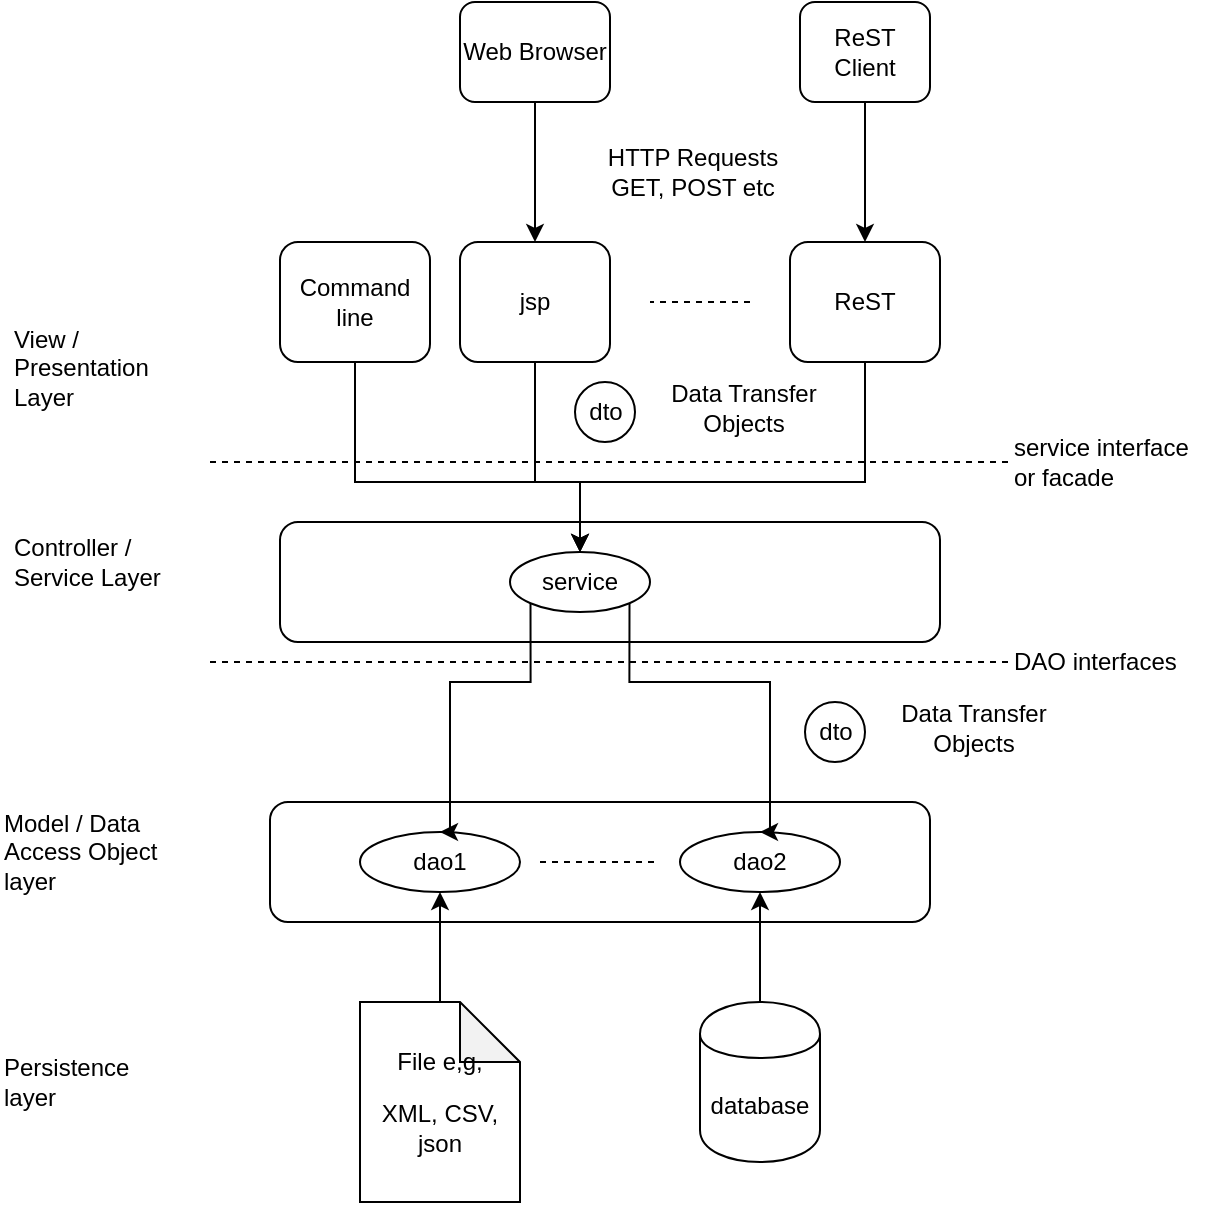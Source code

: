 <mxfile version="12.1.3" type="device" pages="1"><diagram name="Page-1" id="c5aeMv0UWxTvLhuXT4tQ"><mxGraphModel dx="1378" dy="849" grid="1" gridSize="10" guides="1" tooltips="1" connect="1" arrows="1" fold="1" page="1" pageScale="1" pageWidth="827" pageHeight="1169" math="0" shadow="0"><root><mxCell id="0"/><mxCell id="1" parent="0"/><mxCell id="i0VakWpmVmqpAbf0W5---4" value="" style="rounded=1;whiteSpace=wrap;html=1;" parent="1" vertex="1"><mxGeometry x="250" y="420" width="330" height="60" as="geometry"/></mxCell><mxCell id="i0VakWpmVmqpAbf0W5---11" style="edgeStyle=orthogonalEdgeStyle;rounded=0;orthogonalLoop=1;jettySize=auto;html=1;exitX=0.5;exitY=0;exitDx=0;exitDy=0;entryX=0.5;entryY=1;entryDx=0;entryDy=0;" parent="1" source="i0VakWpmVmqpAbf0W5---1" target="i0VakWpmVmqpAbf0W5---6" edge="1"><mxGeometry relative="1" as="geometry"/></mxCell><mxCell id="i0VakWpmVmqpAbf0W5---1" value="database" style="shape=cylinder;whiteSpace=wrap;html=1;boundedLbl=1;backgroundOutline=1;" parent="1" vertex="1"><mxGeometry x="465" y="520" width="60" height="80" as="geometry"/></mxCell><mxCell id="i0VakWpmVmqpAbf0W5---12" style="edgeStyle=orthogonalEdgeStyle;rounded=0;orthogonalLoop=1;jettySize=auto;html=1;exitX=0.5;exitY=0;exitDx=0;exitDy=0;exitPerimeter=0;" parent="1" source="i0VakWpmVmqpAbf0W5---2" target="i0VakWpmVmqpAbf0W5---5" edge="1"><mxGeometry relative="1" as="geometry"/></mxCell><mxCell id="i0VakWpmVmqpAbf0W5---2" value="&lt;p&gt;File e,g,&lt;/p&gt;&lt;p&gt;XML, CSV, json&lt;/p&gt;" style="shape=note;whiteSpace=wrap;html=1;backgroundOutline=1;darkOpacity=0.05;" parent="1" vertex="1"><mxGeometry x="295" y="520" width="80" height="100" as="geometry"/></mxCell><mxCell id="i0VakWpmVmqpAbf0W5---10" value="" style="group" parent="1" vertex="1" connectable="0"><mxGeometry x="295" y="435" width="240" height="30" as="geometry"/></mxCell><mxCell id="i0VakWpmVmqpAbf0W5---5" value="dao1" style="ellipse;whiteSpace=wrap;html=1;" parent="i0VakWpmVmqpAbf0W5---10" vertex="1"><mxGeometry width="80" height="30" as="geometry"/></mxCell><mxCell id="i0VakWpmVmqpAbf0W5---6" value="dao2" style="ellipse;whiteSpace=wrap;html=1;" parent="i0VakWpmVmqpAbf0W5---10" vertex="1"><mxGeometry x="160" width="80" height="30" as="geometry"/></mxCell><mxCell id="i0VakWpmVmqpAbf0W5---9" value="" style="endArrow=none;dashed=1;html=1;" parent="i0VakWpmVmqpAbf0W5---10" edge="1"><mxGeometry width="50" height="50" relative="1" as="geometry"><mxPoint x="90" y="15" as="sourcePoint"/><mxPoint x="150" y="15" as="targetPoint"/></mxGeometry></mxCell><mxCell id="i0VakWpmVmqpAbf0W5---13" value="" style="rounded=1;whiteSpace=wrap;html=1;" parent="1" vertex="1"><mxGeometry x="255" y="280" width="330" height="60" as="geometry"/></mxCell><mxCell id="i0VakWpmVmqpAbf0W5---16" style="edgeStyle=orthogonalEdgeStyle;rounded=0;orthogonalLoop=1;jettySize=auto;html=1;exitX=0;exitY=1;exitDx=0;exitDy=0;entryX=0.5;entryY=0;entryDx=0;entryDy=0;" parent="1" source="i0VakWpmVmqpAbf0W5---14" target="i0VakWpmVmqpAbf0W5---5" edge="1"><mxGeometry relative="1" as="geometry"><Array as="points"><mxPoint x="380" y="360"/><mxPoint x="340" y="360"/></Array></mxGeometry></mxCell><mxCell id="i0VakWpmVmqpAbf0W5---17" style="edgeStyle=orthogonalEdgeStyle;rounded=0;orthogonalLoop=1;jettySize=auto;html=1;exitX=1;exitY=1;exitDx=0;exitDy=0;entryX=0.5;entryY=0;entryDx=0;entryDy=0;" parent="1" source="i0VakWpmVmqpAbf0W5---14" target="i0VakWpmVmqpAbf0W5---6" edge="1"><mxGeometry relative="1" as="geometry"><Array as="points"><mxPoint x="430" y="360"/><mxPoint x="500" y="360"/></Array></mxGeometry></mxCell><mxCell id="i0VakWpmVmqpAbf0W5---14" value="service " style="ellipse;whiteSpace=wrap;html=1;" parent="1" vertex="1"><mxGeometry x="370" y="295" width="70" height="30" as="geometry"/></mxCell><mxCell id="FfLS_zH4xFkwjinQ9U_d-17" style="edgeStyle=orthogonalEdgeStyle;rounded=0;orthogonalLoop=1;jettySize=auto;html=1;exitX=0.5;exitY=1;exitDx=0;exitDy=0;entryX=0.5;entryY=0;entryDx=0;entryDy=0;" edge="1" parent="1" source="i0VakWpmVmqpAbf0W5---18" target="i0VakWpmVmqpAbf0W5---14"><mxGeometry relative="1" as="geometry"><Array as="points"><mxPoint x="293" y="260"/><mxPoint x="405" y="260"/></Array></mxGeometry></mxCell><mxCell id="i0VakWpmVmqpAbf0W5---18" value="Command line" style="rounded=1;whiteSpace=wrap;html=1;" parent="1" vertex="1"><mxGeometry x="255" y="140" width="75" height="60" as="geometry"/></mxCell><mxCell id="FfLS_zH4xFkwjinQ9U_d-16" style="edgeStyle=orthogonalEdgeStyle;rounded=0;orthogonalLoop=1;jettySize=auto;html=1;" edge="1" parent="1" source="i0VakWpmVmqpAbf0W5---19" target="i0VakWpmVmqpAbf0W5---14"><mxGeometry relative="1" as="geometry"><Array as="points"><mxPoint x="383" y="260"/><mxPoint x="405" y="260"/></Array></mxGeometry></mxCell><mxCell id="i0VakWpmVmqpAbf0W5---19" value="jsp" style="rounded=1;whiteSpace=wrap;html=1;" parent="1" vertex="1"><mxGeometry x="345" y="140" width="75" height="60" as="geometry"/></mxCell><mxCell id="FfLS_zH4xFkwjinQ9U_d-15" style="edgeStyle=orthogonalEdgeStyle;rounded=0;orthogonalLoop=1;jettySize=auto;html=1;entryX=0.5;entryY=0;entryDx=0;entryDy=0;" edge="1" parent="1" source="i0VakWpmVmqpAbf0W5---20" target="i0VakWpmVmqpAbf0W5---14"><mxGeometry relative="1" as="geometry"><Array as="points"><mxPoint x="548" y="260"/><mxPoint x="405" y="260"/></Array></mxGeometry></mxCell><mxCell id="i0VakWpmVmqpAbf0W5---20" value="ReST" style="rounded=1;whiteSpace=wrap;html=1;" parent="1" vertex="1"><mxGeometry x="510" y="140" width="75" height="60" as="geometry"/></mxCell><mxCell id="i0VakWpmVmqpAbf0W5---21" value="" style="endArrow=none;dashed=1;html=1;" parent="1" edge="1"><mxGeometry width="50" height="50" relative="1" as="geometry"><mxPoint x="490" y="170" as="sourcePoint"/><mxPoint x="440" y="170" as="targetPoint"/></mxGeometry></mxCell><mxCell id="i0VakWpmVmqpAbf0W5---23" value="&lt;p&gt;Controller / Service&amp;nbsp;Layer&lt;/p&gt;" style="text;html=1;strokeColor=none;fillColor=none;align=left;verticalAlign=middle;whiteSpace=wrap;rounded=0;" parent="1" vertex="1"><mxGeometry x="120" y="290" width="40" height="20" as="geometry"/></mxCell><mxCell id="i0VakWpmVmqpAbf0W5---24" value="Model / Data Access Object layer " style="text;html=1;strokeColor=none;fillColor=none;align=left;verticalAlign=middle;whiteSpace=wrap;rounded=0;" parent="1" vertex="1"><mxGeometry x="115" y="435" width="90" height="20" as="geometry"/></mxCell><mxCell id="GYs3CbCmq_tVPuXLzXFC-1" value="&lt;div&gt;Persistence&lt;/div&gt;&lt;div&gt;layer&lt;br&gt;&lt;/div&gt;" style="text;html=1;strokeColor=none;fillColor=none;align=left;verticalAlign=middle;whiteSpace=wrap;rounded=0;" parent="1" vertex="1"><mxGeometry x="115" y="550" width="90" height="20" as="geometry"/></mxCell><mxCell id="GYs3CbCmq_tVPuXLzXFC-4" value="View / Presentation Layer" style="text;html=1;whiteSpace=wrap;" parent="1" vertex="1"><mxGeometry x="120" y="175" width="80" height="50" as="geometry"/></mxCell><mxCell id="FfLS_zH4xFkwjinQ9U_d-2" value="" style="endArrow=none;dashed=1;html=1;" edge="1" parent="1" target="FfLS_zH4xFkwjinQ9U_d-3"><mxGeometry width="50" height="50" relative="1" as="geometry"><mxPoint x="220" y="250" as="sourcePoint"/><mxPoint x="200" y="250" as="targetPoint"/></mxGeometry></mxCell><mxCell id="FfLS_zH4xFkwjinQ9U_d-3" value="service interface or facade" style="text;html=1;strokeColor=none;fillColor=none;align=left;verticalAlign=middle;whiteSpace=wrap;rounded=0;" vertex="1" parent="1"><mxGeometry x="620" y="240" width="100" height="20" as="geometry"/></mxCell><mxCell id="FfLS_zH4xFkwjinQ9U_d-4" value="" style="endArrow=none;dashed=1;html=1;" edge="1" parent="1" target="FfLS_zH4xFkwjinQ9U_d-5"><mxGeometry width="50" height="50" relative="1" as="geometry"><mxPoint x="220" y="350" as="sourcePoint"/><mxPoint x="200" y="350" as="targetPoint"/></mxGeometry></mxCell><mxCell id="FfLS_zH4xFkwjinQ9U_d-5" value="DAO interfaces" style="text;html=1;strokeColor=none;fillColor=none;align=left;verticalAlign=middle;whiteSpace=wrap;rounded=0;" vertex="1" parent="1"><mxGeometry x="620" y="340" width="100" height="20" as="geometry"/></mxCell><mxCell id="FfLS_zH4xFkwjinQ9U_d-13" style="edgeStyle=orthogonalEdgeStyle;rounded=0;orthogonalLoop=1;jettySize=auto;html=1;exitX=0.5;exitY=1;exitDx=0;exitDy=0;" edge="1" parent="1" source="FfLS_zH4xFkwjinQ9U_d-10" target="i0VakWpmVmqpAbf0W5---20"><mxGeometry relative="1" as="geometry"/></mxCell><mxCell id="FfLS_zH4xFkwjinQ9U_d-10" value="ReST Client" style="rounded=1;whiteSpace=wrap;html=1;align=center;" vertex="1" parent="1"><mxGeometry x="515" y="20" width="65" height="50" as="geometry"/></mxCell><mxCell id="FfLS_zH4xFkwjinQ9U_d-12" style="edgeStyle=orthogonalEdgeStyle;rounded=0;orthogonalLoop=1;jettySize=auto;html=1;" edge="1" parent="1" source="FfLS_zH4xFkwjinQ9U_d-11" target="i0VakWpmVmqpAbf0W5---19"><mxGeometry relative="1" as="geometry"/></mxCell><mxCell id="FfLS_zH4xFkwjinQ9U_d-11" value="Web Browser" style="rounded=1;whiteSpace=wrap;html=1;align=center;" vertex="1" parent="1"><mxGeometry x="345" y="20" width="75" height="50" as="geometry"/></mxCell><mxCell id="FfLS_zH4xFkwjinQ9U_d-14" value="HTTP Requests GET, POST etc" style="text;html=1;strokeColor=none;fillColor=none;align=center;verticalAlign=middle;whiteSpace=wrap;rounded=0;" vertex="1" parent="1"><mxGeometry x="413" y="95" width="97" height="20" as="geometry"/></mxCell><mxCell id="FfLS_zH4xFkwjinQ9U_d-18" value="" style="group" vertex="1" connectable="0" parent="1"><mxGeometry x="517.5" y="370" width="135" height="30" as="geometry"/></mxCell><mxCell id="FfLS_zH4xFkwjinQ9U_d-6" value="dto" style="ellipse;whiteSpace=wrap;html=1;aspect=fixed;align=center;" vertex="1" parent="FfLS_zH4xFkwjinQ9U_d-18"><mxGeometry width="30" height="30" as="geometry"/></mxCell><mxCell id="FfLS_zH4xFkwjinQ9U_d-9" value="Data Transfer Objects" style="text;html=1;strokeColor=none;fillColor=none;align=center;verticalAlign=middle;whiteSpace=wrap;rounded=0;" vertex="1" parent="FfLS_zH4xFkwjinQ9U_d-18"><mxGeometry x="33" y="2.5" width="102" height="20" as="geometry"/></mxCell><mxCell id="FfLS_zH4xFkwjinQ9U_d-19" value="" style="group" vertex="1" connectable="0" parent="1"><mxGeometry x="402.5" y="210" width="135" height="30" as="geometry"/></mxCell><mxCell id="FfLS_zH4xFkwjinQ9U_d-20" value="dto" style="ellipse;whiteSpace=wrap;html=1;aspect=fixed;align=center;" vertex="1" parent="FfLS_zH4xFkwjinQ9U_d-19"><mxGeometry width="30" height="30" as="geometry"/></mxCell><mxCell id="FfLS_zH4xFkwjinQ9U_d-21" value="Data Transfer Objects" style="text;html=1;strokeColor=none;fillColor=none;align=center;verticalAlign=middle;whiteSpace=wrap;rounded=0;" vertex="1" parent="FfLS_zH4xFkwjinQ9U_d-19"><mxGeometry x="33" y="2.5" width="102" height="20" as="geometry"/></mxCell></root></mxGraphModel></diagram></mxfile>